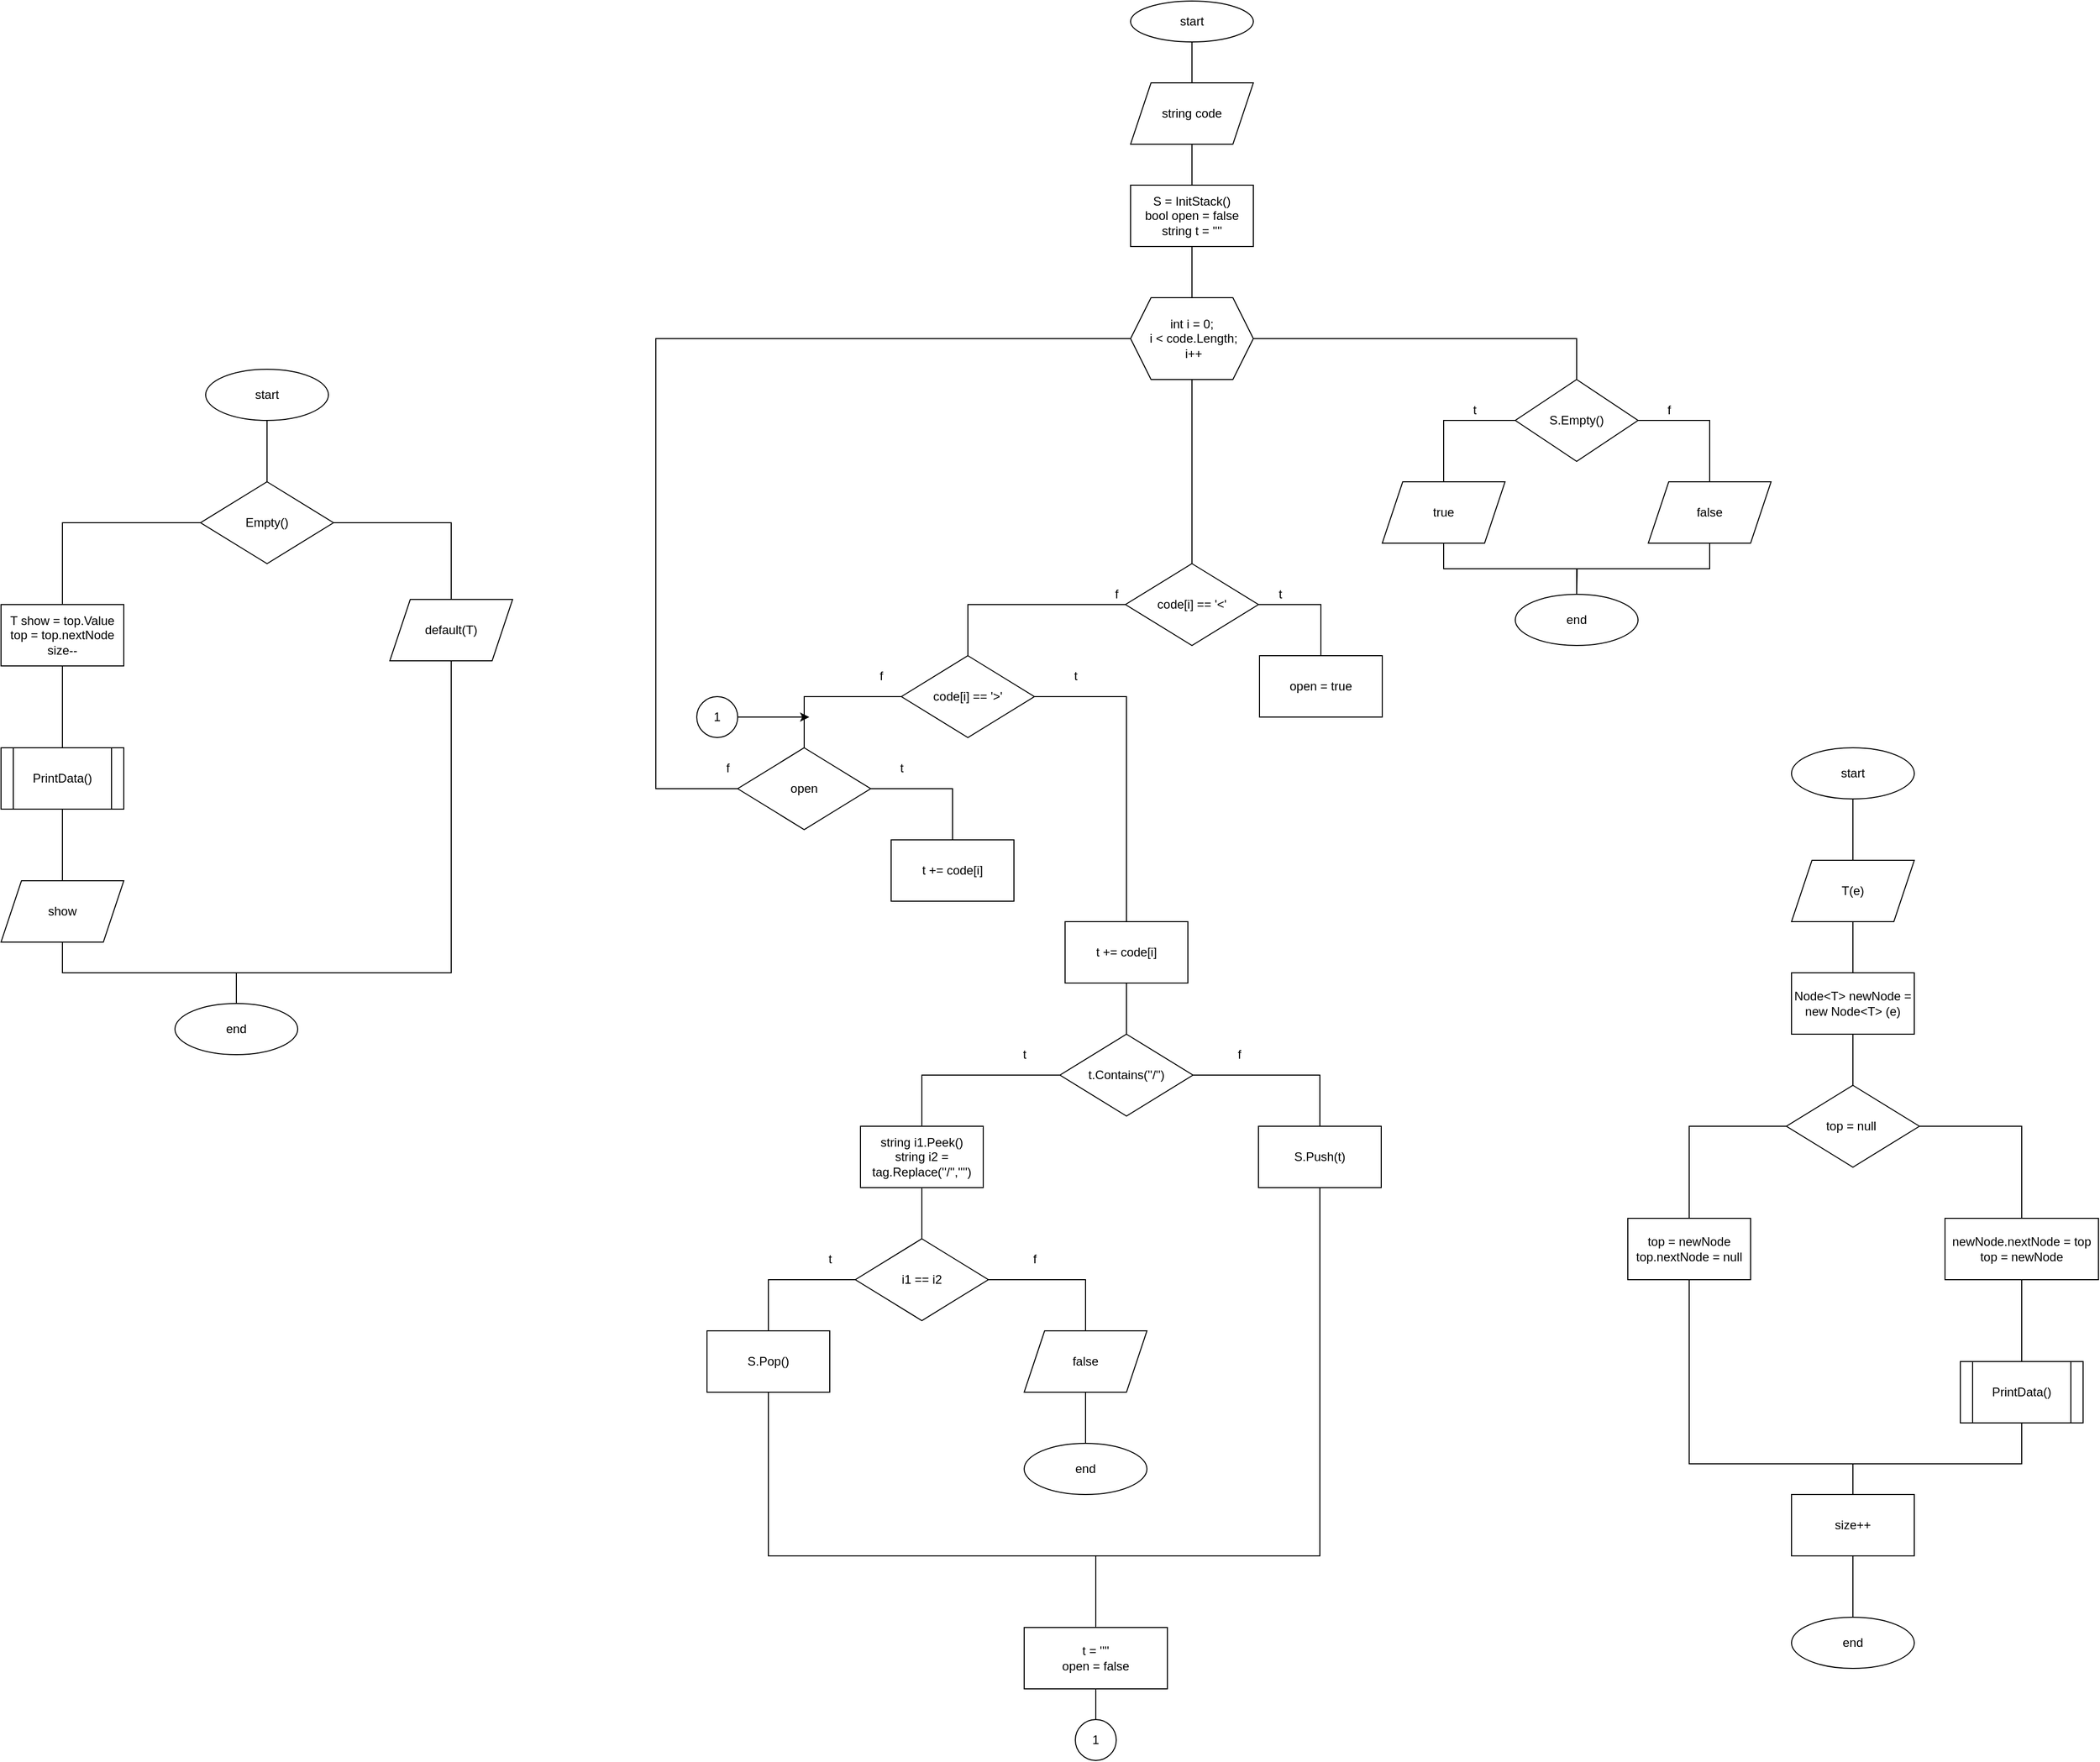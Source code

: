 <mxfile version="15.4.0" type="device"><diagram id="4xl0vbsRpL8u6ef1BtfE" name="Страница 1"><mxGraphModel dx="1865" dy="616" grid="1" gridSize="10" guides="1" tooltips="1" connect="1" arrows="1" fold="1" page="1" pageScale="1" pageWidth="827" pageHeight="1169" background="none" math="0" shadow="0"><root><mxCell id="0"/><mxCell id="1" parent="0"/><mxCell id="uCXdUQ0HhSAfaCwgks7i-3" style="edgeStyle=orthogonalEdgeStyle;rounded=0;orthogonalLoop=1;jettySize=auto;html=1;exitX=0.5;exitY=1;exitDx=0;exitDy=0;entryX=0.5;entryY=0;entryDx=0;entryDy=0;endArrow=none;endFill=0;" edge="1" parent="1" source="uCXdUQ0HhSAfaCwgks7i-1" target="uCXdUQ0HhSAfaCwgks7i-2"><mxGeometry relative="1" as="geometry"/></mxCell><mxCell id="uCXdUQ0HhSAfaCwgks7i-1" value="start" style="ellipse;whiteSpace=wrap;html=1;" vertex="1" parent="1"><mxGeometry x="354" width="120" height="40" as="geometry"/></mxCell><mxCell id="uCXdUQ0HhSAfaCwgks7i-5" value="" style="edgeStyle=orthogonalEdgeStyle;rounded=0;orthogonalLoop=1;jettySize=auto;html=1;endArrow=none;endFill=0;" edge="1" parent="1" source="uCXdUQ0HhSAfaCwgks7i-2" target="uCXdUQ0HhSAfaCwgks7i-4"><mxGeometry relative="1" as="geometry"/></mxCell><mxCell id="uCXdUQ0HhSAfaCwgks7i-2" value="string code" style="shape=parallelogram;perimeter=parallelogramPerimeter;whiteSpace=wrap;html=1;fixedSize=1;" vertex="1" parent="1"><mxGeometry x="354" y="80" width="120" height="60" as="geometry"/></mxCell><mxCell id="uCXdUQ0HhSAfaCwgks7i-8" style="edgeStyle=orthogonalEdgeStyle;rounded=0;orthogonalLoop=1;jettySize=auto;html=1;exitX=0.5;exitY=1;exitDx=0;exitDy=0;entryX=0.5;entryY=0;entryDx=0;entryDy=0;endArrow=none;endFill=0;" edge="1" parent="1" source="uCXdUQ0HhSAfaCwgks7i-4" target="uCXdUQ0HhSAfaCwgks7i-7"><mxGeometry relative="1" as="geometry"/></mxCell><mxCell id="uCXdUQ0HhSAfaCwgks7i-4" value="S = InitStack()&lt;br&gt;bool open = false&lt;br&gt;string t = ''''" style="whiteSpace=wrap;html=1;" vertex="1" parent="1"><mxGeometry x="354" y="180" width="120" height="60" as="geometry"/></mxCell><mxCell id="uCXdUQ0HhSAfaCwgks7i-12" style="edgeStyle=orthogonalEdgeStyle;rounded=0;orthogonalLoop=1;jettySize=auto;html=1;exitX=1;exitY=0.5;exitDx=0;exitDy=0;entryX=0.5;entryY=0;entryDx=0;entryDy=0;endArrow=none;endFill=0;" edge="1" parent="1" source="uCXdUQ0HhSAfaCwgks7i-7" target="uCXdUQ0HhSAfaCwgks7i-11"><mxGeometry relative="1" as="geometry"/></mxCell><mxCell id="uCXdUQ0HhSAfaCwgks7i-20" value="" style="edgeStyle=orthogonalEdgeStyle;rounded=0;orthogonalLoop=1;jettySize=auto;html=1;endArrow=none;endFill=0;" edge="1" parent="1" source="uCXdUQ0HhSAfaCwgks7i-7" target="uCXdUQ0HhSAfaCwgks7i-19"><mxGeometry relative="1" as="geometry"/></mxCell><mxCell id="uCXdUQ0HhSAfaCwgks7i-7" value="int i = 0;&lt;br&gt;&amp;nbsp;i &amp;lt; code.Length;&lt;br&gt;&amp;nbsp;i++" style="shape=hexagon;perimeter=hexagonPerimeter2;whiteSpace=wrap;html=1;fixedSize=1;" vertex="1" parent="1"><mxGeometry x="354" y="290" width="120" height="80" as="geometry"/></mxCell><mxCell id="uCXdUQ0HhSAfaCwgks7i-14" value="" style="edgeStyle=orthogonalEdgeStyle;rounded=0;orthogonalLoop=1;jettySize=auto;html=1;endArrow=none;endFill=0;" edge="1" parent="1" source="uCXdUQ0HhSAfaCwgks7i-11" target="uCXdUQ0HhSAfaCwgks7i-13"><mxGeometry relative="1" as="geometry"/></mxCell><mxCell id="uCXdUQ0HhSAfaCwgks7i-16" value="" style="edgeStyle=orthogonalEdgeStyle;rounded=0;orthogonalLoop=1;jettySize=auto;html=1;endArrow=none;endFill=0;" edge="1" parent="1" source="uCXdUQ0HhSAfaCwgks7i-11" target="uCXdUQ0HhSAfaCwgks7i-15"><mxGeometry relative="1" as="geometry"/></mxCell><mxCell id="uCXdUQ0HhSAfaCwgks7i-11" value="S.Empty()" style="rhombus;whiteSpace=wrap;html=1;" vertex="1" parent="1"><mxGeometry x="730" y="370" width="120" height="80" as="geometry"/></mxCell><mxCell id="uCXdUQ0HhSAfaCwgks7i-69" style="edgeStyle=orthogonalEdgeStyle;rounded=0;orthogonalLoop=1;jettySize=auto;html=1;exitX=0.5;exitY=1;exitDx=0;exitDy=0;endArrow=none;endFill=0;" edge="1" parent="1" source="uCXdUQ0HhSAfaCwgks7i-13"><mxGeometry relative="1" as="geometry"><mxPoint x="790" y="580" as="targetPoint"/></mxGeometry></mxCell><mxCell id="uCXdUQ0HhSAfaCwgks7i-13" value="true" style="shape=parallelogram;perimeter=parallelogramPerimeter;whiteSpace=wrap;html=1;fixedSize=1;" vertex="1" parent="1"><mxGeometry x="600" y="470" width="120" height="60" as="geometry"/></mxCell><mxCell id="uCXdUQ0HhSAfaCwgks7i-68" style="edgeStyle=orthogonalEdgeStyle;rounded=0;orthogonalLoop=1;jettySize=auto;html=1;exitX=0.5;exitY=1;exitDx=0;exitDy=0;entryX=0.5;entryY=0;entryDx=0;entryDy=0;endArrow=none;endFill=0;" edge="1" parent="1" source="uCXdUQ0HhSAfaCwgks7i-15" target="uCXdUQ0HhSAfaCwgks7i-67"><mxGeometry relative="1" as="geometry"/></mxCell><mxCell id="uCXdUQ0HhSAfaCwgks7i-15" value="false" style="shape=parallelogram;perimeter=parallelogramPerimeter;whiteSpace=wrap;html=1;fixedSize=1;" vertex="1" parent="1"><mxGeometry x="860" y="470" width="120" height="60" as="geometry"/></mxCell><mxCell id="uCXdUQ0HhSAfaCwgks7i-17" value="t" style="text;html=1;align=center;verticalAlign=middle;resizable=0;points=[];autosize=1;strokeColor=none;fillColor=none;" vertex="1" parent="1"><mxGeometry x="680" y="390" width="20" height="20" as="geometry"/></mxCell><mxCell id="uCXdUQ0HhSAfaCwgks7i-18" value="f" style="text;html=1;align=center;verticalAlign=middle;resizable=0;points=[];autosize=1;strokeColor=none;fillColor=none;" vertex="1" parent="1"><mxGeometry x="870" y="390" width="20" height="20" as="geometry"/></mxCell><mxCell id="uCXdUQ0HhSAfaCwgks7i-22" value="" style="edgeStyle=orthogonalEdgeStyle;rounded=0;orthogonalLoop=1;jettySize=auto;html=1;endArrow=none;endFill=0;" edge="1" parent="1" source="uCXdUQ0HhSAfaCwgks7i-19" target="uCXdUQ0HhSAfaCwgks7i-21"><mxGeometry relative="1" as="geometry"/></mxCell><mxCell id="uCXdUQ0HhSAfaCwgks7i-24" value="" style="edgeStyle=orthogonalEdgeStyle;rounded=0;orthogonalLoop=1;jettySize=auto;html=1;endArrow=none;endFill=0;" edge="1" parent="1" source="uCXdUQ0HhSAfaCwgks7i-19" target="uCXdUQ0HhSAfaCwgks7i-23"><mxGeometry relative="1" as="geometry"/></mxCell><mxCell id="uCXdUQ0HhSAfaCwgks7i-19" value="code[i] == '&amp;lt;'" style="rhombus;whiteSpace=wrap;html=1;" vertex="1" parent="1"><mxGeometry x="349" y="550" width="130" height="80" as="geometry"/></mxCell><mxCell id="uCXdUQ0HhSAfaCwgks7i-21" value="open = true" style="whiteSpace=wrap;html=1;" vertex="1" parent="1"><mxGeometry x="480" y="640" width="120" height="60" as="geometry"/></mxCell><mxCell id="uCXdUQ0HhSAfaCwgks7i-28" value="" style="edgeStyle=orthogonalEdgeStyle;rounded=0;orthogonalLoop=1;jettySize=auto;html=1;endArrow=none;endFill=0;" edge="1" parent="1" source="uCXdUQ0HhSAfaCwgks7i-23" target="uCXdUQ0HhSAfaCwgks7i-27"><mxGeometry relative="1" as="geometry"/></mxCell><mxCell id="uCXdUQ0HhSAfaCwgks7i-35" value="" style="edgeStyle=orthogonalEdgeStyle;rounded=0;orthogonalLoop=1;jettySize=auto;html=1;endArrow=none;endFill=0;" edge="1" parent="1" source="uCXdUQ0HhSAfaCwgks7i-23" target="uCXdUQ0HhSAfaCwgks7i-34"><mxGeometry relative="1" as="geometry"/></mxCell><mxCell id="uCXdUQ0HhSAfaCwgks7i-23" value="code[i] == '&amp;gt;'" style="rhombus;whiteSpace=wrap;html=1;" vertex="1" parent="1"><mxGeometry x="130" y="640" width="130" height="80" as="geometry"/></mxCell><mxCell id="uCXdUQ0HhSAfaCwgks7i-25" value="t" style="text;html=1;align=center;verticalAlign=middle;resizable=0;points=[];autosize=1;strokeColor=none;fillColor=none;" vertex="1" parent="1"><mxGeometry x="490" y="570" width="20" height="20" as="geometry"/></mxCell><mxCell id="uCXdUQ0HhSAfaCwgks7i-26" value="f" style="text;html=1;align=center;verticalAlign=middle;resizable=0;points=[];autosize=1;strokeColor=none;fillColor=none;" vertex="1" parent="1"><mxGeometry x="330" y="570" width="20" height="20" as="geometry"/></mxCell><mxCell id="uCXdUQ0HhSAfaCwgks7i-30" value="" style="edgeStyle=orthogonalEdgeStyle;rounded=0;orthogonalLoop=1;jettySize=auto;html=1;endArrow=none;endFill=0;" edge="1" parent="1" source="uCXdUQ0HhSAfaCwgks7i-27" target="uCXdUQ0HhSAfaCwgks7i-29"><mxGeometry relative="1" as="geometry"/></mxCell><mxCell id="uCXdUQ0HhSAfaCwgks7i-33" style="edgeStyle=orthogonalEdgeStyle;rounded=0;orthogonalLoop=1;jettySize=auto;html=1;exitX=0;exitY=0.5;exitDx=0;exitDy=0;entryX=0;entryY=0.5;entryDx=0;entryDy=0;endArrow=none;endFill=0;" edge="1" parent="1" source="uCXdUQ0HhSAfaCwgks7i-27" target="uCXdUQ0HhSAfaCwgks7i-7"><mxGeometry relative="1" as="geometry"><Array as="points"><mxPoint x="-110" y="770"/><mxPoint x="-110" y="330"/></Array></mxGeometry></mxCell><mxCell id="uCXdUQ0HhSAfaCwgks7i-27" value="open" style="rhombus;whiteSpace=wrap;html=1;" vertex="1" parent="1"><mxGeometry x="-30" y="730" width="130" height="80" as="geometry"/></mxCell><mxCell id="uCXdUQ0HhSAfaCwgks7i-29" value="t += code[i]" style="whiteSpace=wrap;html=1;" vertex="1" parent="1"><mxGeometry x="120" y="820" width="120" height="60" as="geometry"/></mxCell><mxCell id="uCXdUQ0HhSAfaCwgks7i-31" value="t" style="text;html=1;align=center;verticalAlign=middle;resizable=0;points=[];autosize=1;strokeColor=none;fillColor=none;" vertex="1" parent="1"><mxGeometry x="120" y="740" width="20" height="20" as="geometry"/></mxCell><mxCell id="uCXdUQ0HhSAfaCwgks7i-32" value="f" style="text;html=1;align=center;verticalAlign=middle;resizable=0;points=[];autosize=1;strokeColor=none;fillColor=none;" vertex="1" parent="1"><mxGeometry x="-50" y="740" width="20" height="20" as="geometry"/></mxCell><mxCell id="uCXdUQ0HhSAfaCwgks7i-39" style="edgeStyle=orthogonalEdgeStyle;rounded=0;orthogonalLoop=1;jettySize=auto;html=1;exitX=0.5;exitY=1;exitDx=0;exitDy=0;entryX=0.5;entryY=0;entryDx=0;entryDy=0;endArrow=none;endFill=0;" edge="1" parent="1" source="uCXdUQ0HhSAfaCwgks7i-34" target="uCXdUQ0HhSAfaCwgks7i-38"><mxGeometry relative="1" as="geometry"/></mxCell><mxCell id="uCXdUQ0HhSAfaCwgks7i-34" value="&lt;span&gt;t += code[i]&lt;/span&gt;" style="whiteSpace=wrap;html=1;" vertex="1" parent="1"><mxGeometry x="290" y="900" width="120" height="60" as="geometry"/></mxCell><mxCell id="uCXdUQ0HhSAfaCwgks7i-36" value="f" style="text;html=1;align=center;verticalAlign=middle;resizable=0;points=[];autosize=1;strokeColor=none;fillColor=none;" vertex="1" parent="1"><mxGeometry x="100" y="650" width="20" height="20" as="geometry"/></mxCell><mxCell id="uCXdUQ0HhSAfaCwgks7i-37" value="t" style="text;html=1;align=center;verticalAlign=middle;resizable=0;points=[];autosize=1;strokeColor=none;fillColor=none;" vertex="1" parent="1"><mxGeometry x="290" y="650" width="20" height="20" as="geometry"/></mxCell><mxCell id="uCXdUQ0HhSAfaCwgks7i-41" value="" style="edgeStyle=orthogonalEdgeStyle;rounded=0;orthogonalLoop=1;jettySize=auto;html=1;endArrow=none;endFill=0;" edge="1" parent="1" source="uCXdUQ0HhSAfaCwgks7i-38" target="uCXdUQ0HhSAfaCwgks7i-40"><mxGeometry relative="1" as="geometry"/></mxCell><mxCell id="uCXdUQ0HhSAfaCwgks7i-43" value="" style="edgeStyle=orthogonalEdgeStyle;rounded=0;orthogonalLoop=1;jettySize=auto;html=1;endArrow=none;endFill=0;" edge="1" parent="1" source="uCXdUQ0HhSAfaCwgks7i-38" target="uCXdUQ0HhSAfaCwgks7i-42"><mxGeometry relative="1" as="geometry"/></mxCell><mxCell id="uCXdUQ0HhSAfaCwgks7i-38" value="t.Contains(''/'')" style="rhombus;whiteSpace=wrap;html=1;" vertex="1" parent="1"><mxGeometry x="285" y="1010" width="130" height="80" as="geometry"/></mxCell><mxCell id="uCXdUQ0HhSAfaCwgks7i-50" style="edgeStyle=orthogonalEdgeStyle;rounded=0;orthogonalLoop=1;jettySize=auto;html=1;exitX=0.5;exitY=1;exitDx=0;exitDy=0;entryX=0.5;entryY=0;entryDx=0;entryDy=0;endArrow=none;endFill=0;" edge="1" parent="1" source="uCXdUQ0HhSAfaCwgks7i-40" target="uCXdUQ0HhSAfaCwgks7i-49"><mxGeometry relative="1" as="geometry"/></mxCell><mxCell id="uCXdUQ0HhSAfaCwgks7i-40" value="string i1.Peek()&lt;br&gt;string i2 = tag.Replace(''/'','''')" style="whiteSpace=wrap;html=1;" vertex="1" parent="1"><mxGeometry x="90" y="1100" width="120" height="60" as="geometry"/></mxCell><mxCell id="uCXdUQ0HhSAfaCwgks7i-60" style="edgeStyle=orthogonalEdgeStyle;rounded=0;orthogonalLoop=1;jettySize=auto;html=1;exitX=0.5;exitY=1;exitDx=0;exitDy=0;endArrow=none;endFill=0;" edge="1" parent="1" source="uCXdUQ0HhSAfaCwgks7i-42"><mxGeometry relative="1" as="geometry"><mxPoint x="320" y="1521.6" as="targetPoint"/><Array as="points"><mxPoint x="539" y="1520"/><mxPoint x="320" y="1520"/></Array></mxGeometry></mxCell><mxCell id="uCXdUQ0HhSAfaCwgks7i-42" value="S.Push(t)" style="whiteSpace=wrap;html=1;" vertex="1" parent="1"><mxGeometry x="479" y="1100" width="120" height="60" as="geometry"/></mxCell><mxCell id="uCXdUQ0HhSAfaCwgks7i-44" value="t" style="text;html=1;align=center;verticalAlign=middle;resizable=0;points=[];autosize=1;strokeColor=none;fillColor=none;" vertex="1" parent="1"><mxGeometry x="240" y="1020" width="20" height="20" as="geometry"/></mxCell><mxCell id="uCXdUQ0HhSAfaCwgks7i-46" value="f" style="text;html=1;align=center;verticalAlign=middle;resizable=0;points=[];autosize=1;strokeColor=none;fillColor=none;" vertex="1" parent="1"><mxGeometry x="450" y="1020" width="20" height="20" as="geometry"/></mxCell><mxCell id="uCXdUQ0HhSAfaCwgks7i-52" value="" style="edgeStyle=orthogonalEdgeStyle;rounded=0;orthogonalLoop=1;jettySize=auto;html=1;endArrow=none;endFill=0;" edge="1" parent="1" source="uCXdUQ0HhSAfaCwgks7i-49" target="uCXdUQ0HhSAfaCwgks7i-51"><mxGeometry relative="1" as="geometry"/></mxCell><mxCell id="uCXdUQ0HhSAfaCwgks7i-55" value="" style="edgeStyle=orthogonalEdgeStyle;rounded=0;orthogonalLoop=1;jettySize=auto;html=1;endArrow=none;endFill=0;" edge="1" parent="1" source="uCXdUQ0HhSAfaCwgks7i-49" target="uCXdUQ0HhSAfaCwgks7i-54"><mxGeometry relative="1" as="geometry"/></mxCell><mxCell id="uCXdUQ0HhSAfaCwgks7i-49" value="i1 == i2" style="rhombus;whiteSpace=wrap;html=1;" vertex="1" parent="1"><mxGeometry x="85" y="1210" width="130" height="80" as="geometry"/></mxCell><mxCell id="uCXdUQ0HhSAfaCwgks7i-51" value="false" style="shape=parallelogram;perimeter=parallelogramPerimeter;whiteSpace=wrap;html=1;fixedSize=1;" vertex="1" parent="1"><mxGeometry x="250" y="1300" width="120" height="60" as="geometry"/></mxCell><mxCell id="uCXdUQ0HhSAfaCwgks7i-53" value="f" style="text;html=1;align=center;verticalAlign=middle;resizable=0;points=[];autosize=1;strokeColor=none;fillColor=none;" vertex="1" parent="1"><mxGeometry x="250" y="1220" width="20" height="20" as="geometry"/></mxCell><mxCell id="uCXdUQ0HhSAfaCwgks7i-58" style="edgeStyle=orthogonalEdgeStyle;rounded=0;orthogonalLoop=1;jettySize=auto;html=1;exitX=0.5;exitY=1;exitDx=0;exitDy=0;entryX=0.5;entryY=0;entryDx=0;entryDy=0;endArrow=none;endFill=0;" edge="1" parent="1" source="uCXdUQ0HhSAfaCwgks7i-51" target="uCXdUQ0HhSAfaCwgks7i-57"><mxGeometry relative="1" as="geometry"/></mxCell><mxCell id="uCXdUQ0HhSAfaCwgks7i-59" style="edgeStyle=orthogonalEdgeStyle;rounded=0;orthogonalLoop=1;jettySize=auto;html=1;exitX=0.5;exitY=1;exitDx=0;exitDy=0;endArrow=none;endFill=0;entryX=0.5;entryY=0;entryDx=0;entryDy=0;" edge="1" parent="1" source="uCXdUQ0HhSAfaCwgks7i-54" target="uCXdUQ0HhSAfaCwgks7i-61"><mxGeometry relative="1" as="geometry"><mxPoint x="320" y="1600" as="targetPoint"/><Array as="points"><mxPoint y="1520"/><mxPoint x="320" y="1520"/></Array></mxGeometry></mxCell><mxCell id="uCXdUQ0HhSAfaCwgks7i-54" value="S.Pop()" style="whiteSpace=wrap;html=1;" vertex="1" parent="1"><mxGeometry x="-60" y="1300" width="120" height="60" as="geometry"/></mxCell><mxCell id="uCXdUQ0HhSAfaCwgks7i-56" value="t" style="text;html=1;align=center;verticalAlign=middle;resizable=0;points=[];autosize=1;strokeColor=none;fillColor=none;" vertex="1" parent="1"><mxGeometry x="50" y="1220" width="20" height="20" as="geometry"/></mxCell><mxCell id="uCXdUQ0HhSAfaCwgks7i-57" value="end" style="ellipse;whiteSpace=wrap;html=1;" vertex="1" parent="1"><mxGeometry x="250" y="1410" width="120" height="50" as="geometry"/></mxCell><mxCell id="uCXdUQ0HhSAfaCwgks7i-66" style="edgeStyle=orthogonalEdgeStyle;rounded=0;orthogonalLoop=1;jettySize=auto;html=1;exitX=0.5;exitY=1;exitDx=0;exitDy=0;entryX=0.5;entryY=0;entryDx=0;entryDy=0;endArrow=none;endFill=0;" edge="1" parent="1" source="uCXdUQ0HhSAfaCwgks7i-61" target="uCXdUQ0HhSAfaCwgks7i-65"><mxGeometry relative="1" as="geometry"/></mxCell><mxCell id="uCXdUQ0HhSAfaCwgks7i-61" value="t = ''''&lt;br&gt;open = false" style="rounded=0;whiteSpace=wrap;html=1;" vertex="1" parent="1"><mxGeometry x="250" y="1590" width="140" height="60" as="geometry"/></mxCell><mxCell id="uCXdUQ0HhSAfaCwgks7i-64" style="edgeStyle=orthogonalEdgeStyle;rounded=0;orthogonalLoop=1;jettySize=auto;html=1;exitX=1;exitY=0.5;exitDx=0;exitDy=0;endArrow=classic;endFill=1;" edge="1" parent="1" source="uCXdUQ0HhSAfaCwgks7i-62"><mxGeometry relative="1" as="geometry"><mxPoint x="40" y="700" as="targetPoint"/></mxGeometry></mxCell><mxCell id="uCXdUQ0HhSAfaCwgks7i-62" value="1" style="ellipse;whiteSpace=wrap;html=1;aspect=fixed;" vertex="1" parent="1"><mxGeometry x="-70" y="680" width="40" height="40" as="geometry"/></mxCell><mxCell id="uCXdUQ0HhSAfaCwgks7i-65" value="1" style="ellipse;whiteSpace=wrap;html=1;aspect=fixed;" vertex="1" parent="1"><mxGeometry x="300" y="1680" width="40" height="40" as="geometry"/></mxCell><mxCell id="uCXdUQ0HhSAfaCwgks7i-67" value="end" style="ellipse;whiteSpace=wrap;html=1;" vertex="1" parent="1"><mxGeometry x="730" y="580" width="120" height="50" as="geometry"/></mxCell><mxCell id="uCXdUQ0HhSAfaCwgks7i-73" value="" style="edgeStyle=orthogonalEdgeStyle;rounded=0;orthogonalLoop=1;jettySize=auto;html=1;endArrow=none;endFill=0;" edge="1" parent="1" source="uCXdUQ0HhSAfaCwgks7i-70" target="uCXdUQ0HhSAfaCwgks7i-72"><mxGeometry relative="1" as="geometry"/></mxCell><mxCell id="uCXdUQ0HhSAfaCwgks7i-70" value="start" style="ellipse;whiteSpace=wrap;html=1;" vertex="1" parent="1"><mxGeometry x="1000" y="730" width="120" height="50" as="geometry"/></mxCell><mxCell id="uCXdUQ0HhSAfaCwgks7i-75" value="" style="edgeStyle=orthogonalEdgeStyle;rounded=0;orthogonalLoop=1;jettySize=auto;html=1;endArrow=none;endFill=0;" edge="1" parent="1" source="uCXdUQ0HhSAfaCwgks7i-72" target="uCXdUQ0HhSAfaCwgks7i-74"><mxGeometry relative="1" as="geometry"/></mxCell><mxCell id="uCXdUQ0HhSAfaCwgks7i-72" value="T(e)" style="shape=parallelogram;perimeter=parallelogramPerimeter;whiteSpace=wrap;html=1;fixedSize=1;" vertex="1" parent="1"><mxGeometry x="1000" y="840" width="120" height="60" as="geometry"/></mxCell><mxCell id="uCXdUQ0HhSAfaCwgks7i-77" style="edgeStyle=orthogonalEdgeStyle;rounded=0;orthogonalLoop=1;jettySize=auto;html=1;exitX=0.5;exitY=1;exitDx=0;exitDy=0;entryX=0.5;entryY=0;entryDx=0;entryDy=0;endArrow=none;endFill=0;" edge="1" parent="1" source="uCXdUQ0HhSAfaCwgks7i-74" target="uCXdUQ0HhSAfaCwgks7i-76"><mxGeometry relative="1" as="geometry"/></mxCell><mxCell id="uCXdUQ0HhSAfaCwgks7i-74" value="Node&amp;lt;T&amp;gt; newNode = new Node&amp;lt;T&amp;gt; (e)" style="whiteSpace=wrap;html=1;" vertex="1" parent="1"><mxGeometry x="1000" y="950" width="120" height="60" as="geometry"/></mxCell><mxCell id="uCXdUQ0HhSAfaCwgks7i-79" value="" style="edgeStyle=orthogonalEdgeStyle;rounded=0;orthogonalLoop=1;jettySize=auto;html=1;endArrow=none;endFill=0;" edge="1" parent="1" source="uCXdUQ0HhSAfaCwgks7i-76" target="uCXdUQ0HhSAfaCwgks7i-78"><mxGeometry relative="1" as="geometry"/></mxCell><mxCell id="uCXdUQ0HhSAfaCwgks7i-81" value="" style="edgeStyle=orthogonalEdgeStyle;rounded=0;orthogonalLoop=1;jettySize=auto;html=1;endArrow=none;endFill=0;" edge="1" parent="1" source="uCXdUQ0HhSAfaCwgks7i-76" target="uCXdUQ0HhSAfaCwgks7i-80"><mxGeometry relative="1" as="geometry"/></mxCell><mxCell id="uCXdUQ0HhSAfaCwgks7i-76" value="top = null&amp;nbsp;" style="rhombus;whiteSpace=wrap;html=1;" vertex="1" parent="1"><mxGeometry x="995" y="1060" width="130" height="80" as="geometry"/></mxCell><mxCell id="uCXdUQ0HhSAfaCwgks7i-85" style="edgeStyle=orthogonalEdgeStyle;rounded=0;orthogonalLoop=1;jettySize=auto;html=1;exitX=0.5;exitY=1;exitDx=0;exitDy=0;entryX=0.5;entryY=0;entryDx=0;entryDy=0;endArrow=none;endFill=0;" edge="1" parent="1" source="uCXdUQ0HhSAfaCwgks7i-78" target="uCXdUQ0HhSAfaCwgks7i-84"><mxGeometry relative="1" as="geometry"><Array as="points"><mxPoint x="900" y="1430"/><mxPoint x="1060" y="1430"/></Array></mxGeometry></mxCell><mxCell id="uCXdUQ0HhSAfaCwgks7i-78" value="top = newNode&lt;br&gt;top.nextNode = null" style="whiteSpace=wrap;html=1;" vertex="1" parent="1"><mxGeometry x="840" y="1190" width="120" height="60" as="geometry"/></mxCell><mxCell id="uCXdUQ0HhSAfaCwgks7i-83" value="" style="edgeStyle=orthogonalEdgeStyle;rounded=0;orthogonalLoop=1;jettySize=auto;html=1;endArrow=none;endFill=0;" edge="1" parent="1" source="uCXdUQ0HhSAfaCwgks7i-80" target="uCXdUQ0HhSAfaCwgks7i-82"><mxGeometry relative="1" as="geometry"/></mxCell><mxCell id="uCXdUQ0HhSAfaCwgks7i-80" value="newNode.nextNode = top&lt;br&gt;top = newNode" style="whiteSpace=wrap;html=1;" vertex="1" parent="1"><mxGeometry x="1150" y="1190" width="150" height="60" as="geometry"/></mxCell><mxCell id="uCXdUQ0HhSAfaCwgks7i-86" style="edgeStyle=orthogonalEdgeStyle;rounded=0;orthogonalLoop=1;jettySize=auto;html=1;exitX=0.5;exitY=1;exitDx=0;exitDy=0;endArrow=none;endFill=0;" edge="1" parent="1" source="uCXdUQ0HhSAfaCwgks7i-82"><mxGeometry relative="1" as="geometry"><mxPoint x="1060" y="1460" as="targetPoint"/><Array as="points"><mxPoint x="1225" y="1430"/><mxPoint x="1060" y="1430"/></Array></mxGeometry></mxCell><mxCell id="uCXdUQ0HhSAfaCwgks7i-82" value="PrintData()" style="shape=process;whiteSpace=wrap;html=1;backgroundOutline=1;" vertex="1" parent="1"><mxGeometry x="1165" y="1330" width="120" height="60" as="geometry"/></mxCell><mxCell id="uCXdUQ0HhSAfaCwgks7i-88" style="edgeStyle=orthogonalEdgeStyle;rounded=0;orthogonalLoop=1;jettySize=auto;html=1;exitX=0.5;exitY=1;exitDx=0;exitDy=0;entryX=0.5;entryY=0;entryDx=0;entryDy=0;endArrow=none;endFill=0;" edge="1" parent="1" source="uCXdUQ0HhSAfaCwgks7i-84" target="uCXdUQ0HhSAfaCwgks7i-87"><mxGeometry relative="1" as="geometry"/></mxCell><mxCell id="uCXdUQ0HhSAfaCwgks7i-84" value="size++" style="rounded=0;whiteSpace=wrap;html=1;" vertex="1" parent="1"><mxGeometry x="1000" y="1460" width="120" height="60" as="geometry"/></mxCell><mxCell id="uCXdUQ0HhSAfaCwgks7i-87" value="end" style="ellipse;whiteSpace=wrap;html=1;" vertex="1" parent="1"><mxGeometry x="1000" y="1580" width="120" height="50" as="geometry"/></mxCell><mxCell id="uCXdUQ0HhSAfaCwgks7i-91" style="edgeStyle=orthogonalEdgeStyle;rounded=0;orthogonalLoop=1;jettySize=auto;html=1;exitX=0.5;exitY=1;exitDx=0;exitDy=0;entryX=0.5;entryY=0;entryDx=0;entryDy=0;endArrow=none;endFill=0;" edge="1" parent="1" source="uCXdUQ0HhSAfaCwgks7i-89" target="uCXdUQ0HhSAfaCwgks7i-90"><mxGeometry relative="1" as="geometry"/></mxCell><mxCell id="uCXdUQ0HhSAfaCwgks7i-89" value="start" style="ellipse;whiteSpace=wrap;html=1;" vertex="1" parent="1"><mxGeometry x="-550" y="360" width="120" height="50" as="geometry"/></mxCell><mxCell id="uCXdUQ0HhSAfaCwgks7i-93" value="" style="edgeStyle=orthogonalEdgeStyle;rounded=0;orthogonalLoop=1;jettySize=auto;html=1;endArrow=none;endFill=0;" edge="1" parent="1" source="uCXdUQ0HhSAfaCwgks7i-90" target="uCXdUQ0HhSAfaCwgks7i-92"><mxGeometry relative="1" as="geometry"/></mxCell><mxCell id="uCXdUQ0HhSAfaCwgks7i-99" value="" style="edgeStyle=orthogonalEdgeStyle;rounded=0;orthogonalLoop=1;jettySize=auto;html=1;endArrow=none;endFill=0;" edge="1" parent="1" source="uCXdUQ0HhSAfaCwgks7i-90" target="uCXdUQ0HhSAfaCwgks7i-98"><mxGeometry relative="1" as="geometry"/></mxCell><mxCell id="uCXdUQ0HhSAfaCwgks7i-90" value="Empty()" style="rhombus;whiteSpace=wrap;html=1;" vertex="1" parent="1"><mxGeometry x="-555" y="470" width="130" height="80" as="geometry"/></mxCell><mxCell id="uCXdUQ0HhSAfaCwgks7i-95" value="" style="edgeStyle=orthogonalEdgeStyle;rounded=0;orthogonalLoop=1;jettySize=auto;html=1;endArrow=none;endFill=0;" edge="1" parent="1" source="uCXdUQ0HhSAfaCwgks7i-92" target="uCXdUQ0HhSAfaCwgks7i-94"><mxGeometry relative="1" as="geometry"/></mxCell><mxCell id="uCXdUQ0HhSAfaCwgks7i-92" value="T show = top.Value&lt;br&gt;top = top.nextNode&lt;br&gt;size--" style="whiteSpace=wrap;html=1;" vertex="1" parent="1"><mxGeometry x="-750" y="590" width="120" height="60" as="geometry"/></mxCell><mxCell id="uCXdUQ0HhSAfaCwgks7i-97" value="" style="edgeStyle=orthogonalEdgeStyle;rounded=0;orthogonalLoop=1;jettySize=auto;html=1;endArrow=none;endFill=0;" edge="1" parent="1" source="uCXdUQ0HhSAfaCwgks7i-94" target="uCXdUQ0HhSAfaCwgks7i-96"><mxGeometry relative="1" as="geometry"/></mxCell><mxCell id="uCXdUQ0HhSAfaCwgks7i-94" value="PrintData()" style="shape=process;whiteSpace=wrap;html=1;backgroundOutline=1;" vertex="1" parent="1"><mxGeometry x="-750" y="730" width="120" height="60" as="geometry"/></mxCell><mxCell id="uCXdUQ0HhSAfaCwgks7i-101" style="edgeStyle=orthogonalEdgeStyle;rounded=0;orthogonalLoop=1;jettySize=auto;html=1;exitX=0.5;exitY=1;exitDx=0;exitDy=0;entryX=0.5;entryY=0;entryDx=0;entryDy=0;endArrow=none;endFill=0;" edge="1" parent="1" source="uCXdUQ0HhSAfaCwgks7i-96" target="uCXdUQ0HhSAfaCwgks7i-100"><mxGeometry relative="1" as="geometry"/></mxCell><mxCell id="uCXdUQ0HhSAfaCwgks7i-96" value="show" style="shape=parallelogram;perimeter=parallelogramPerimeter;whiteSpace=wrap;html=1;fixedSize=1;" vertex="1" parent="1"><mxGeometry x="-750" y="860" width="120" height="60" as="geometry"/></mxCell><mxCell id="uCXdUQ0HhSAfaCwgks7i-102" style="edgeStyle=orthogonalEdgeStyle;rounded=0;orthogonalLoop=1;jettySize=auto;html=1;exitX=0.5;exitY=1;exitDx=0;exitDy=0;endArrow=none;endFill=0;" edge="1" parent="1" source="uCXdUQ0HhSAfaCwgks7i-98"><mxGeometry relative="1" as="geometry"><mxPoint x="-520" y="980" as="targetPoint"/><Array as="points"><mxPoint x="-310" y="950"/><mxPoint x="-520" y="950"/></Array></mxGeometry></mxCell><mxCell id="uCXdUQ0HhSAfaCwgks7i-98" value="default(T)" style="shape=parallelogram;perimeter=parallelogramPerimeter;whiteSpace=wrap;html=1;fixedSize=1;" vertex="1" parent="1"><mxGeometry x="-370" y="585" width="120" height="60" as="geometry"/></mxCell><mxCell id="uCXdUQ0HhSAfaCwgks7i-100" value="end" style="ellipse;whiteSpace=wrap;html=1;" vertex="1" parent="1"><mxGeometry x="-580" y="980" width="120" height="50" as="geometry"/></mxCell></root></mxGraphModel></diagram></mxfile>